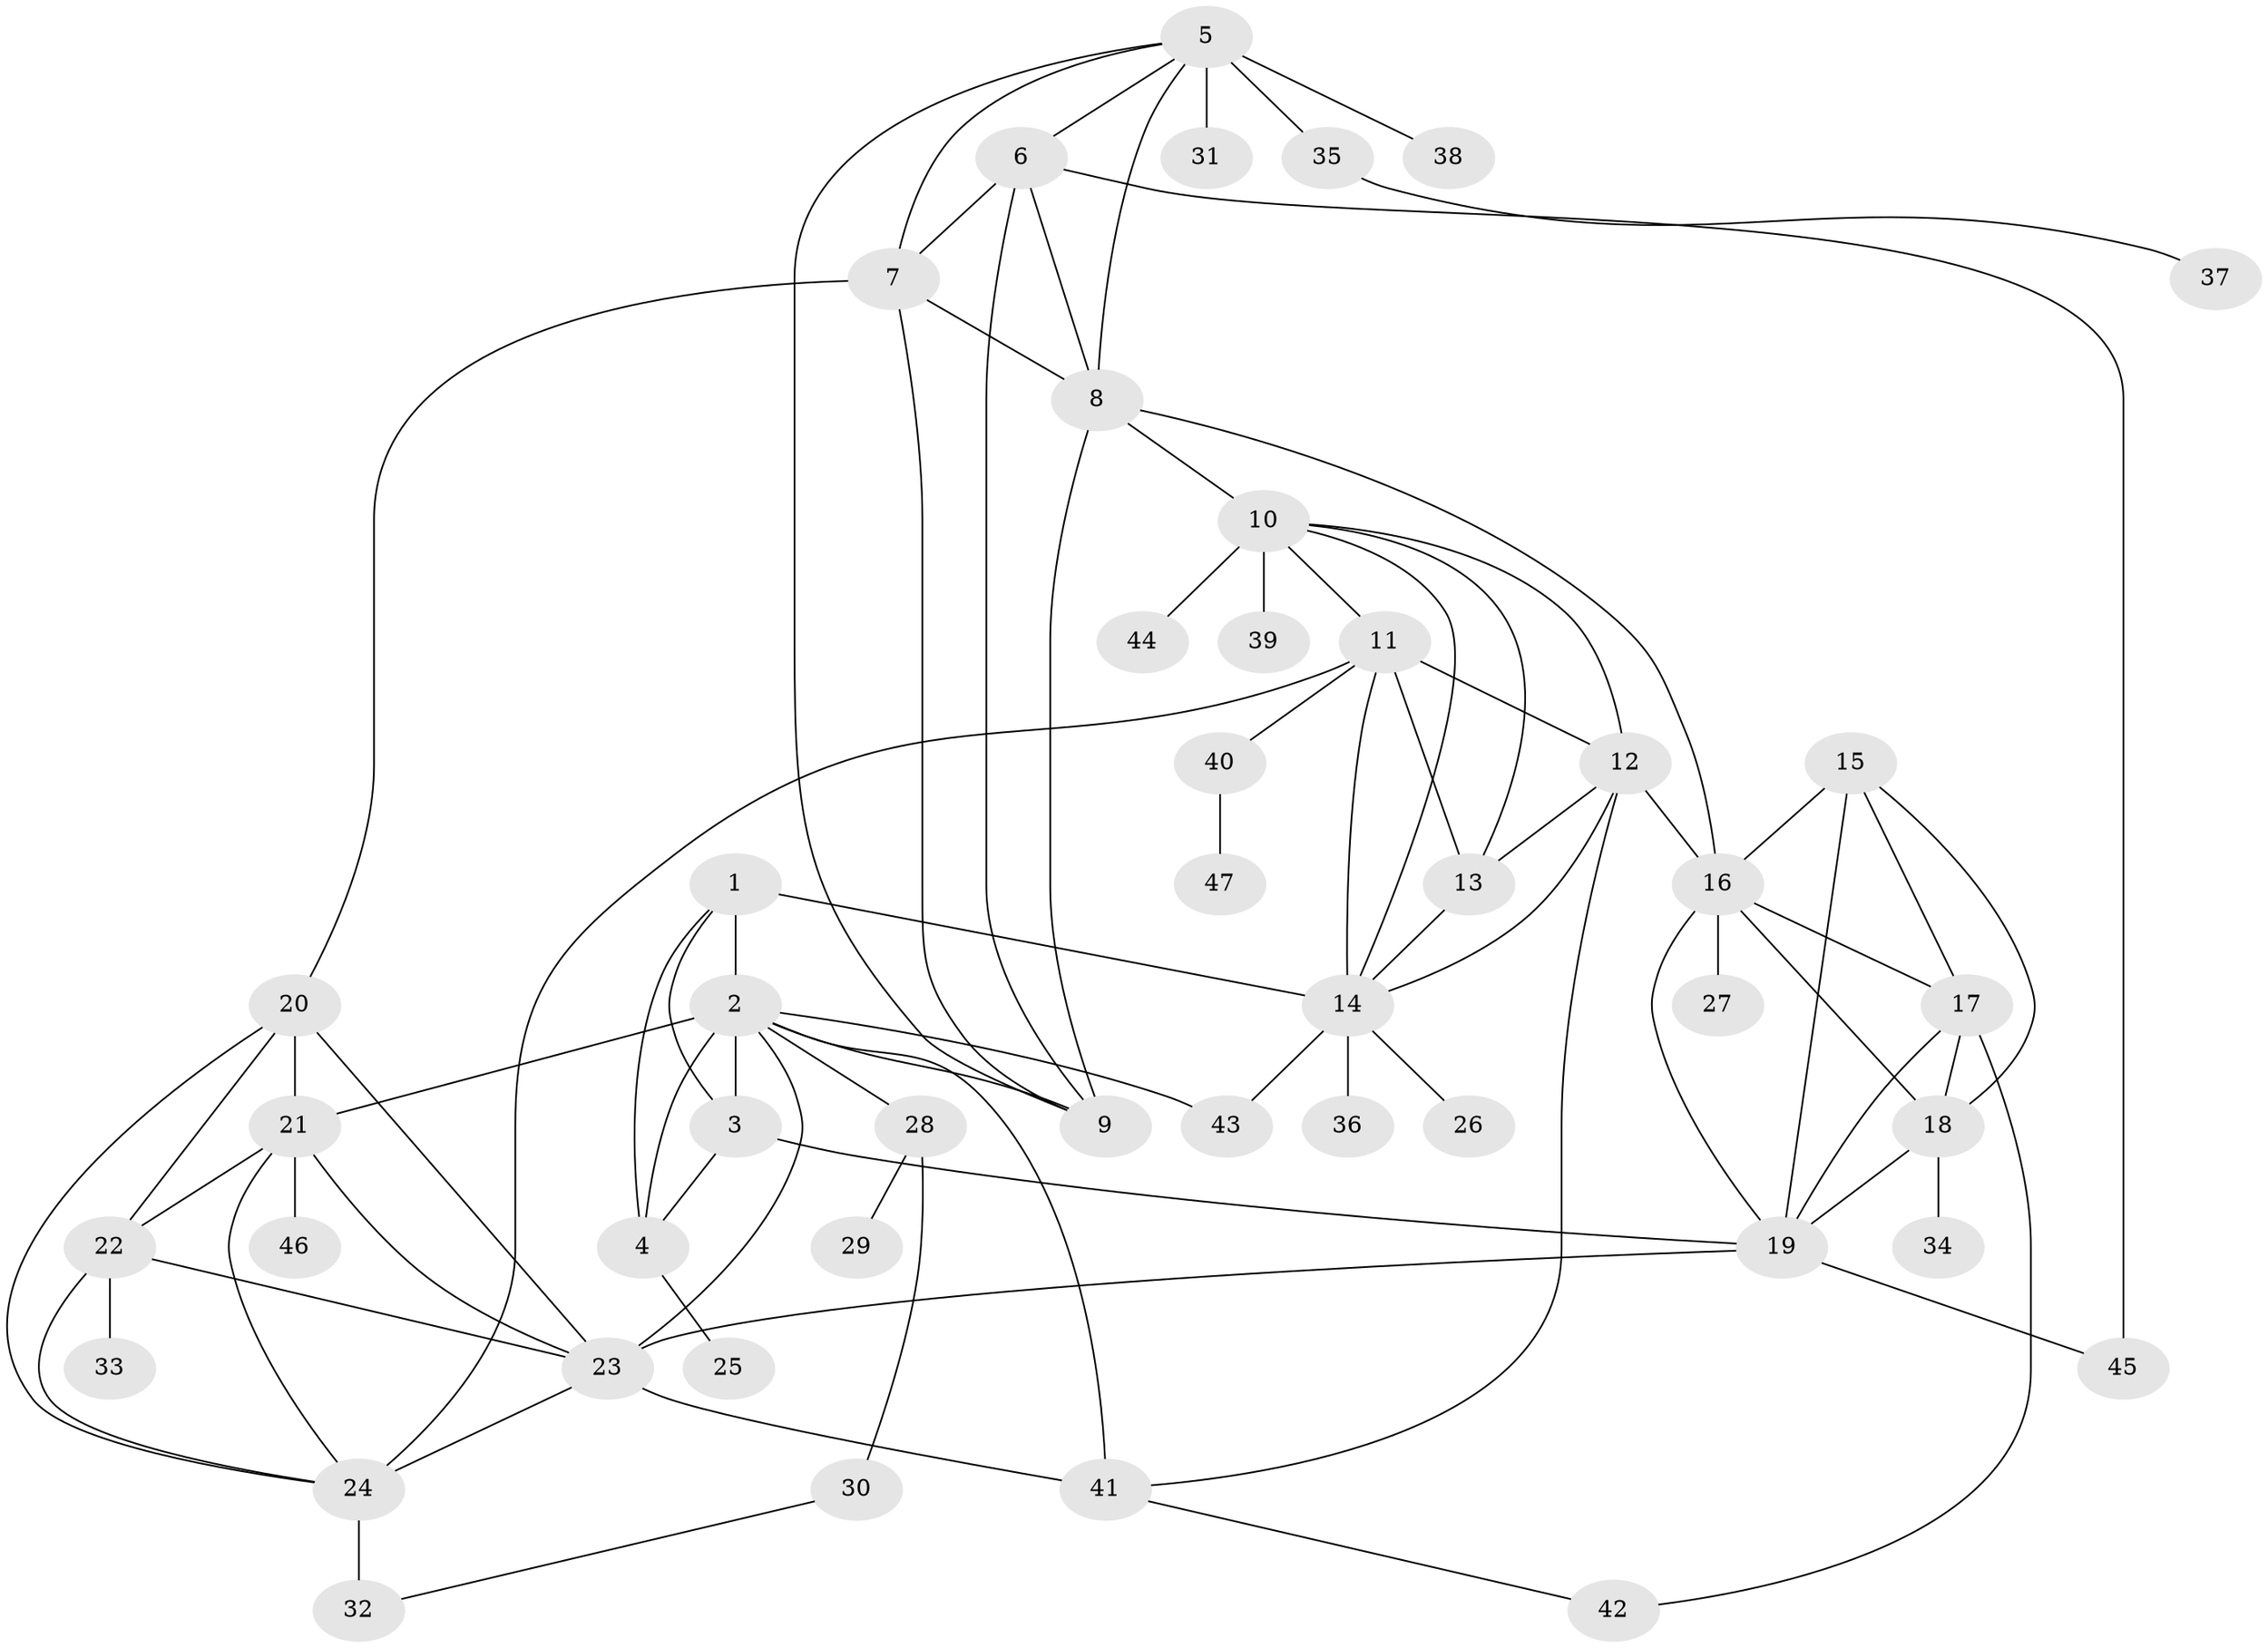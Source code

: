 // original degree distribution, {8: 0.035398230088495575, 5: 0.017699115044247787, 13: 0.008849557522123894, 7: 0.035398230088495575, 10: 0.02654867256637168, 6: 0.05309734513274336, 11: 0.017699115044247787, 9: 0.02654867256637168, 1: 0.6371681415929203, 2: 0.08849557522123894, 4: 0.017699115044247787, 3: 0.035398230088495575}
// Generated by graph-tools (version 1.1) at 2025/52/03/04/25 22:52:44]
// undirected, 47 vertices, 86 edges
graph export_dot {
  node [color=gray90,style=filled];
  1;
  2;
  3;
  4;
  5;
  6;
  7;
  8;
  9;
  10;
  11;
  12;
  13;
  14;
  15;
  16;
  17;
  18;
  19;
  20;
  21;
  22;
  23;
  24;
  25;
  26;
  27;
  28;
  29;
  30;
  31;
  32;
  33;
  34;
  35;
  36;
  37;
  38;
  39;
  40;
  41;
  42;
  43;
  44;
  45;
  46;
  47;
  1 -- 2 [weight=2.0];
  1 -- 3 [weight=1.0];
  1 -- 4 [weight=1.0];
  1 -- 14 [weight=1.0];
  2 -- 3 [weight=9.0];
  2 -- 4 [weight=2.0];
  2 -- 9 [weight=1.0];
  2 -- 21 [weight=1.0];
  2 -- 23 [weight=1.0];
  2 -- 28 [weight=1.0];
  2 -- 41 [weight=1.0];
  2 -- 43 [weight=1.0];
  3 -- 4 [weight=1.0];
  3 -- 19 [weight=1.0];
  4 -- 25 [weight=1.0];
  5 -- 6 [weight=1.0];
  5 -- 7 [weight=1.0];
  5 -- 8 [weight=1.0];
  5 -- 9 [weight=1.0];
  5 -- 31 [weight=1.0];
  5 -- 35 [weight=1.0];
  5 -- 38 [weight=3.0];
  6 -- 7 [weight=1.0];
  6 -- 8 [weight=1.0];
  6 -- 9 [weight=1.0];
  6 -- 45 [weight=2.0];
  7 -- 8 [weight=1.0];
  7 -- 9 [weight=1.0];
  7 -- 20 [weight=1.0];
  8 -- 9 [weight=1.0];
  8 -- 10 [weight=1.0];
  8 -- 16 [weight=1.0];
  10 -- 11 [weight=1.0];
  10 -- 12 [weight=1.0];
  10 -- 13 [weight=1.0];
  10 -- 14 [weight=1.0];
  10 -- 39 [weight=4.0];
  10 -- 44 [weight=1.0];
  11 -- 12 [weight=1.0];
  11 -- 13 [weight=2.0];
  11 -- 14 [weight=1.0];
  11 -- 24 [weight=1.0];
  11 -- 40 [weight=1.0];
  12 -- 13 [weight=1.0];
  12 -- 14 [weight=1.0];
  12 -- 16 [weight=1.0];
  12 -- 41 [weight=1.0];
  13 -- 14 [weight=1.0];
  14 -- 26 [weight=1.0];
  14 -- 36 [weight=3.0];
  14 -- 43 [weight=1.0];
  15 -- 16 [weight=1.0];
  15 -- 17 [weight=1.0];
  15 -- 18 [weight=1.0];
  15 -- 19 [weight=1.0];
  16 -- 17 [weight=1.0];
  16 -- 18 [weight=1.0];
  16 -- 19 [weight=1.0];
  16 -- 27 [weight=3.0];
  17 -- 18 [weight=1.0];
  17 -- 19 [weight=1.0];
  17 -- 42 [weight=1.0];
  18 -- 19 [weight=1.0];
  18 -- 34 [weight=4.0];
  19 -- 23 [weight=1.0];
  19 -- 45 [weight=1.0];
  20 -- 21 [weight=1.0];
  20 -- 22 [weight=1.0];
  20 -- 23 [weight=1.0];
  20 -- 24 [weight=1.0];
  21 -- 22 [weight=1.0];
  21 -- 23 [weight=1.0];
  21 -- 24 [weight=1.0];
  21 -- 46 [weight=1.0];
  22 -- 23 [weight=1.0];
  22 -- 24 [weight=1.0];
  22 -- 33 [weight=5.0];
  23 -- 24 [weight=1.0];
  23 -- 41 [weight=1.0];
  24 -- 32 [weight=2.0];
  28 -- 29 [weight=1.0];
  28 -- 30 [weight=1.0];
  30 -- 32 [weight=1.0];
  35 -- 37 [weight=1.0];
  40 -- 47 [weight=1.0];
  41 -- 42 [weight=1.0];
}
